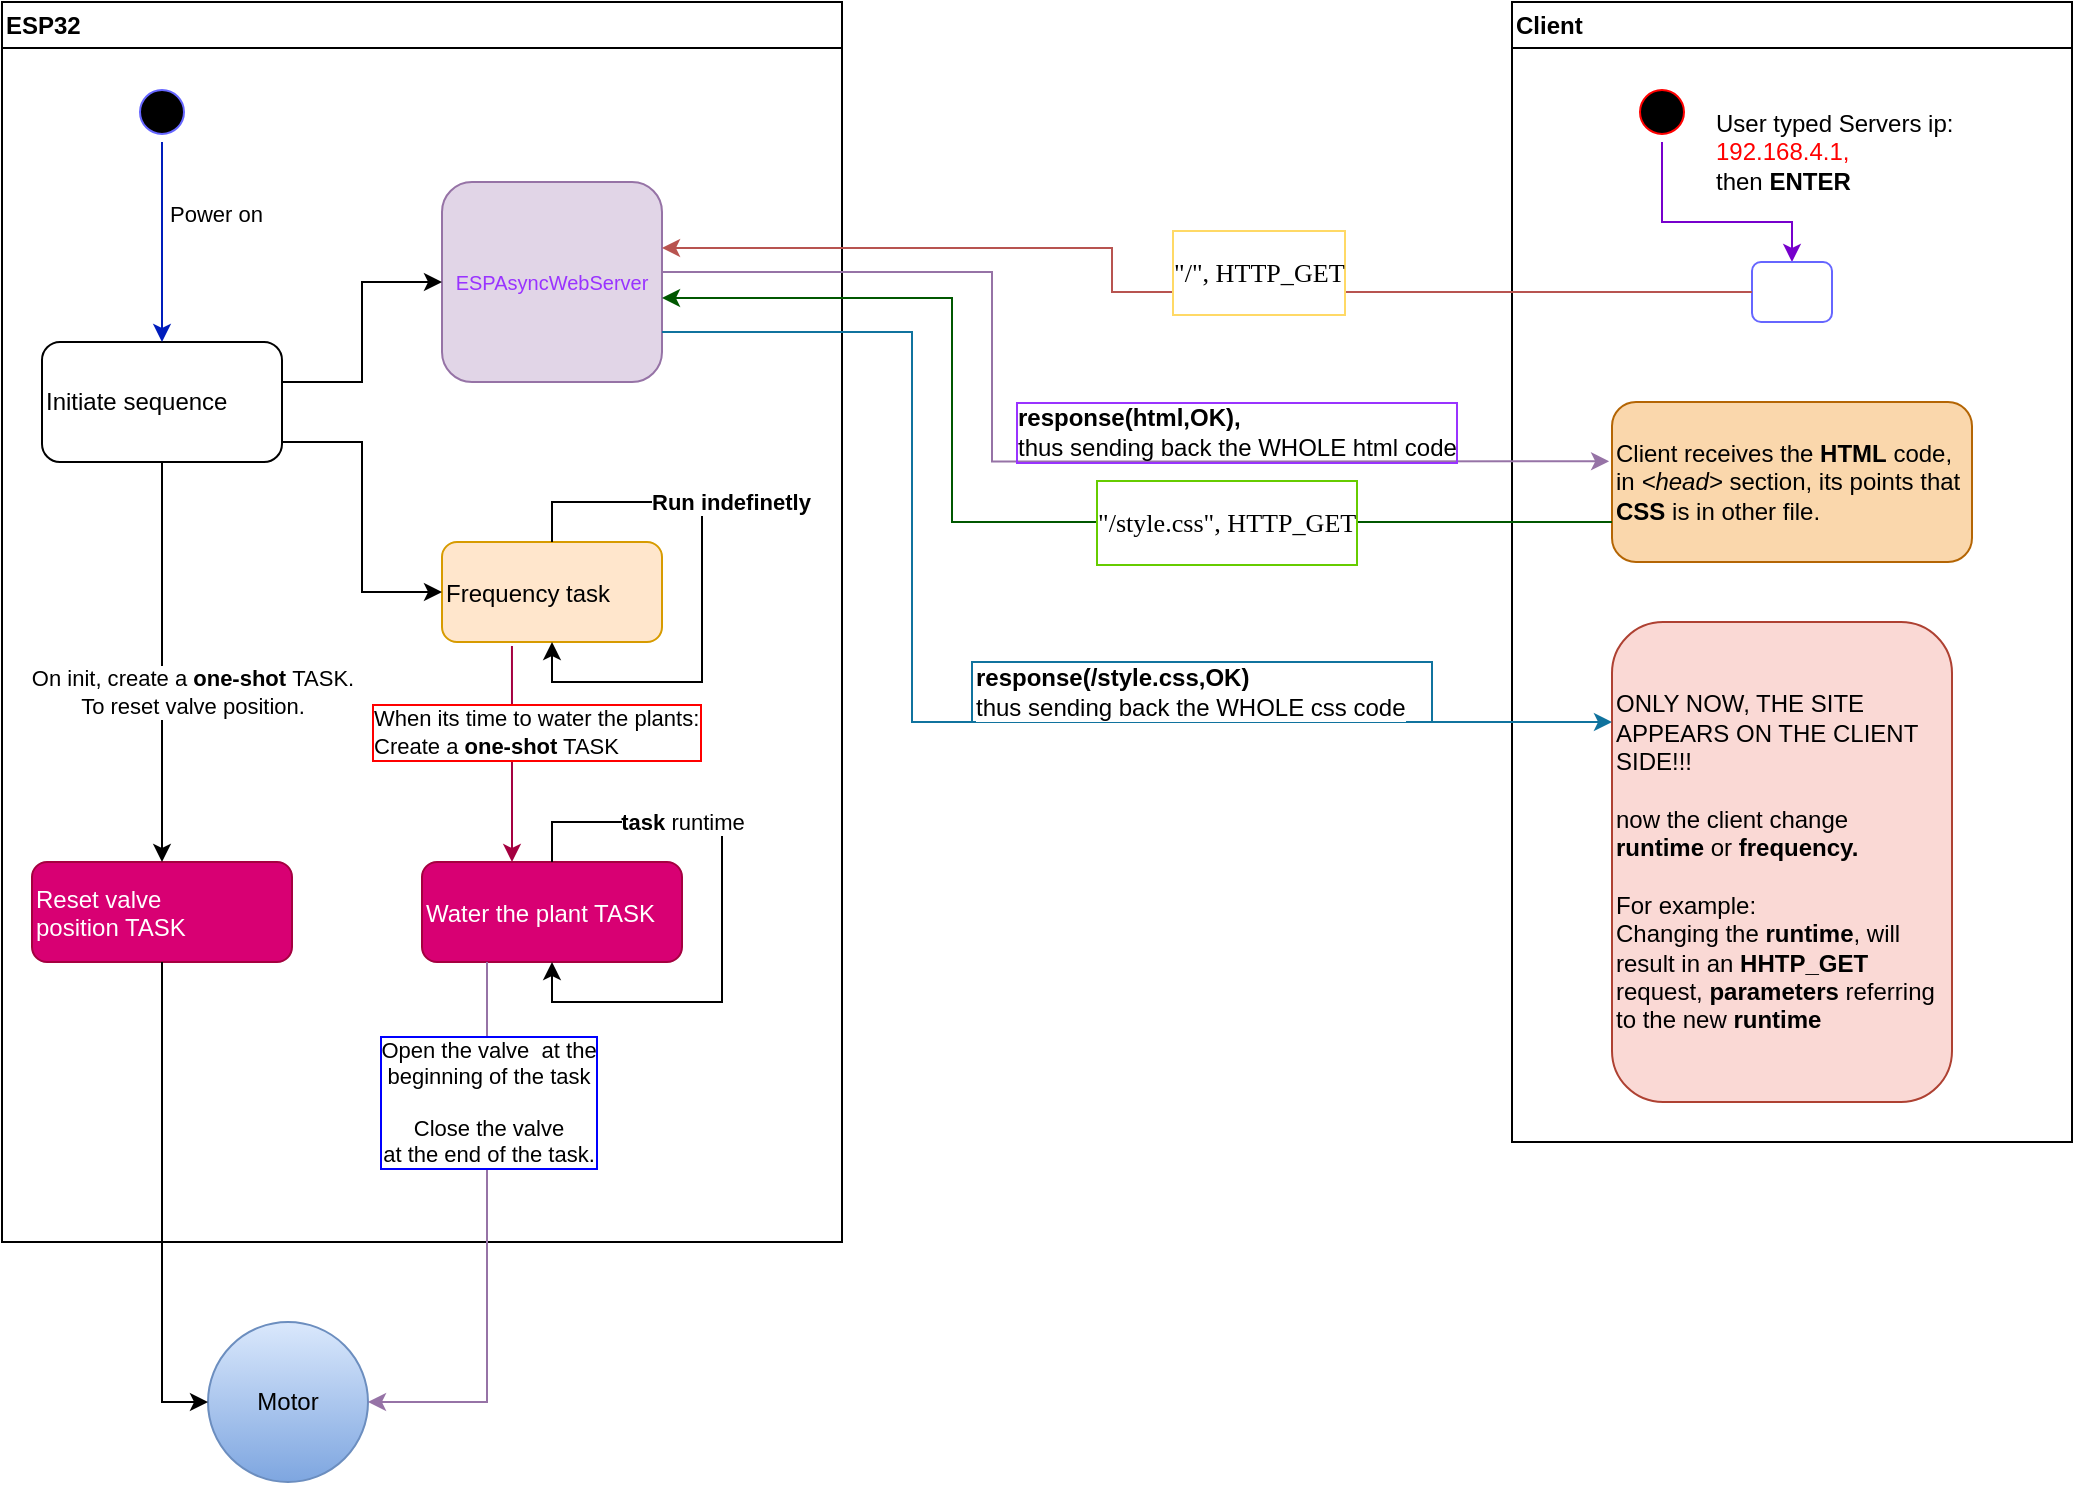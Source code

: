 <mxfile version="12.9.11" type="github">
  <diagram name="Page-1" id="e7e014a7-5840-1c2e-5031-d8a46d1fe8dd">
    <mxGraphModel dx="1127" dy="645" grid="1" gridSize="10" guides="1" tooltips="1" connect="1" arrows="1" fold="1" page="1" pageScale="1" pageWidth="1169" pageHeight="826" background="#ffffff" math="0" shadow="0">
      <root>
        <mxCell id="0" />
        <mxCell id="1" parent="0" />
        <mxCell id="2" value="ESP32" style="swimlane;whiteSpace=wrap;startSize=23;align=left;" parent="1" vertex="1">
          <mxGeometry x="67" y="50" width="420" height="620" as="geometry" />
        </mxCell>
        <mxCell id="7" value="ESPAsyncWebServer" style="fillColor=#e1d5e7;strokeColor=#9673a6;rounded=1;align=center;fontSize=10;fontColor=#9933FF;" parent="2" vertex="1">
          <mxGeometry x="220" y="90" width="110" height="100" as="geometry" />
        </mxCell>
        <mxCell id="mlgsU4gfoJJG3dl1iYJq-49" style="edgeStyle=orthogonalEdgeStyle;rounded=0;orthogonalLoop=1;jettySize=auto;html=1;exitX=0.318;exitY=1.04;exitDx=0;exitDy=0;exitPerimeter=0;fillColor=#d80073;strokeColor=#A50040;align=left;" edge="1" parent="2" source="8" target="10">
          <mxGeometry relative="1" as="geometry">
            <Array as="points">
              <mxPoint x="255" y="400" />
              <mxPoint x="255" y="400" />
            </Array>
          </mxGeometry>
        </mxCell>
        <mxCell id="mlgsU4gfoJJG3dl1iYJq-52" value="When its time to water the plants:&lt;br&gt;Create a &lt;b&gt;one-shot&lt;/b&gt; TASK" style="edgeLabel;html=1;align=left;verticalAlign=middle;resizable=0;points=[];labelBorderColor=#FF0000;" vertex="1" connectable="0" parent="mlgsU4gfoJJG3dl1iYJq-49">
          <mxGeometry x="-0.204" y="2" relative="1" as="geometry">
            <mxPoint x="-73.99" as="offset" />
          </mxGeometry>
        </mxCell>
        <mxCell id="8" value="Frequency task" style="fillColor=#ffe6cc;strokeColor=#d79b00;rounded=1;align=left;" parent="2" vertex="1">
          <mxGeometry x="220" y="270" width="110" height="50" as="geometry" />
        </mxCell>
        <mxCell id="10" value="Water the plant TASK" style="fillColor=#d80073;strokeColor=#A50040;fontColor=#ffffff;rounded=1;align=left;" parent="2" vertex="1">
          <mxGeometry x="210" y="430" width="130" height="50" as="geometry" />
        </mxCell>
        <mxCell id="mlgsU4gfoJJG3dl1iYJq-48" style="edgeStyle=orthogonalEdgeStyle;rounded=0;orthogonalLoop=1;jettySize=auto;html=1;entryX=0.5;entryY=1;entryDx=0;entryDy=0;align=left;" edge="1" parent="2" source="8" target="8">
          <mxGeometry relative="1" as="geometry" />
        </mxCell>
        <mxCell id="mlgsU4gfoJJG3dl1iYJq-51" value="&lt;b&gt;Run indefinetly&lt;/b&gt;" style="edgeLabel;html=1;align=left;verticalAlign=middle;resizable=0;points=[];" vertex="1" connectable="0" parent="mlgsU4gfoJJG3dl1iYJq-48">
          <mxGeometry x="-0.514" relative="1" as="geometry">
            <mxPoint as="offset" />
          </mxGeometry>
        </mxCell>
        <mxCell id="mlgsU4gfoJJG3dl1iYJq-57" style="edgeStyle=orthogonalEdgeStyle;rounded=0;orthogonalLoop=1;jettySize=auto;html=1;entryX=0;entryY=0.5;entryDx=0;entryDy=0;align=left;" edge="1" parent="2" source="mlgsU4gfoJJG3dl1iYJq-53" target="7">
          <mxGeometry relative="1" as="geometry">
            <Array as="points">
              <mxPoint x="180" y="190" />
              <mxPoint x="180" y="140" />
            </Array>
          </mxGeometry>
        </mxCell>
        <mxCell id="mlgsU4gfoJJG3dl1iYJq-58" style="edgeStyle=orthogonalEdgeStyle;rounded=0;orthogonalLoop=1;jettySize=auto;html=1;entryX=0;entryY=0.5;entryDx=0;entryDy=0;align=left;" edge="1" parent="2" source="mlgsU4gfoJJG3dl1iYJq-53" target="8">
          <mxGeometry relative="1" as="geometry">
            <Array as="points">
              <mxPoint x="180" y="220" />
              <mxPoint x="180" y="295" />
            </Array>
          </mxGeometry>
        </mxCell>
        <mxCell id="mlgsU4gfoJJG3dl1iYJq-53" value="Initiate sequence" style="rounded=1;whiteSpace=wrap;html=1;align=left;" vertex="1" parent="2">
          <mxGeometry x="20" y="170" width="120" height="60" as="geometry" />
        </mxCell>
        <mxCell id="mlgsU4gfoJJG3dl1iYJq-55" style="edgeStyle=orthogonalEdgeStyle;rounded=0;orthogonalLoop=1;jettySize=auto;html=1;fillColor=#0050ef;strokeColor=#001DBC;align=left;" edge="1" parent="2" source="mlgsU4gfoJJG3dl1iYJq-54" target="mlgsU4gfoJJG3dl1iYJq-53">
          <mxGeometry relative="1" as="geometry" />
        </mxCell>
        <mxCell id="mlgsU4gfoJJG3dl1iYJq-56" value="Power on" style="edgeLabel;html=1;align=left;verticalAlign=middle;resizable=0;points=[];" vertex="1" connectable="0" parent="mlgsU4gfoJJG3dl1iYJq-55">
          <mxGeometry x="-0.28" y="2" relative="1" as="geometry">
            <mxPoint as="offset" />
          </mxGeometry>
        </mxCell>
        <mxCell id="mlgsU4gfoJJG3dl1iYJq-54" value="" style="ellipse;shape=startState;fillColor=#000000;strokeColor=#6666FF;align=left;" vertex="1" parent="2">
          <mxGeometry x="65" y="40" width="30" height="30" as="geometry" />
        </mxCell>
        <mxCell id="mlgsU4gfoJJG3dl1iYJq-79" style="edgeStyle=orthogonalEdgeStyle;rounded=0;orthogonalLoop=1;jettySize=auto;html=1;entryX=0.5;entryY=1;entryDx=0;entryDy=0;align=left;" edge="1" parent="2" source="10" target="10">
          <mxGeometry relative="1" as="geometry" />
        </mxCell>
        <mxCell id="mlgsU4gfoJJG3dl1iYJq-80" value="&lt;b&gt;task &lt;/b&gt;runtime" style="edgeLabel;html=1;align=center;verticalAlign=middle;resizable=0;points=[];" vertex="1" connectable="0" parent="mlgsU4gfoJJG3dl1iYJq-79">
          <mxGeometry x="-0.433" relative="1" as="geometry">
            <mxPoint as="offset" />
          </mxGeometry>
        </mxCell>
        <mxCell id="mlgsU4gfoJJG3dl1iYJq-81" value="Reset valve &#xa;position TASK" style="fillColor=#d80073;strokeColor=#A50040;fontColor=#ffffff;rounded=1;align=left;" vertex="1" parent="2">
          <mxGeometry x="15" y="430" width="130" height="50" as="geometry" />
        </mxCell>
        <mxCell id="mlgsU4gfoJJG3dl1iYJq-82" style="edgeStyle=orthogonalEdgeStyle;rounded=0;orthogonalLoop=1;jettySize=auto;html=1;align=left;" edge="1" parent="2" source="mlgsU4gfoJJG3dl1iYJq-53" target="mlgsU4gfoJJG3dl1iYJq-81">
          <mxGeometry relative="1" as="geometry" />
        </mxCell>
        <mxCell id="mlgsU4gfoJJG3dl1iYJq-84" value="&lt;span style=&quot;text-align: left&quot;&gt;On init, c&lt;/span&gt;&lt;span style=&quot;text-align: left&quot;&gt;reate a&amp;nbsp;&lt;/span&gt;&lt;b style=&quot;text-align: left&quot;&gt;one-shot&lt;/b&gt;&lt;span style=&quot;text-align: left&quot;&gt;&amp;nbsp;TASK.&lt;br&gt;To reset valve position.&lt;br&gt;&lt;/span&gt;" style="edgeLabel;html=1;align=center;verticalAlign=middle;resizable=0;points=[];" vertex="1" connectable="0" parent="mlgsU4gfoJJG3dl1iYJq-82">
          <mxGeometry x="-0.254" y="1" relative="1" as="geometry">
            <mxPoint x="14" y="40" as="offset" />
          </mxGeometry>
        </mxCell>
        <mxCell id="3" value="Client" style="swimlane;whiteSpace=wrap;align=left;" parent="1" vertex="1">
          <mxGeometry x="822" y="50" width="280" height="570" as="geometry" />
        </mxCell>
        <mxCell id="mlgsU4gfoJJG3dl1iYJq-62" style="edgeStyle=orthogonalEdgeStyle;rounded=0;orthogonalLoop=1;jettySize=auto;html=1;entryX=0.5;entryY=0;entryDx=0;entryDy=0;fillColor=#aa00ff;strokeColor=#7700CC;align=left;" edge="1" parent="3" source="13" target="mlgsU4gfoJJG3dl1iYJq-61">
          <mxGeometry relative="1" as="geometry">
            <Array as="points">
              <mxPoint x="75" y="110" />
              <mxPoint x="140" y="110" />
            </Array>
          </mxGeometry>
        </mxCell>
        <mxCell id="13" value="" style="ellipse;shape=startState;fillColor=#000000;strokeColor=#ff0000;align=left;" parent="3" vertex="1">
          <mxGeometry x="60" y="40" width="30" height="30" as="geometry" />
        </mxCell>
        <mxCell id="mlgsU4gfoJJG3dl1iYJq-61" value="" style="rounded=1;whiteSpace=wrap;html=1;strokeColor=#6666FF;align=left;" vertex="1" parent="3">
          <mxGeometry x="120" y="130" width="40" height="30" as="geometry" />
        </mxCell>
        <mxCell id="mlgsU4gfoJJG3dl1iYJq-63" value="User typed Servers ip: &lt;br&gt;&lt;font color=&quot;#ff0000&quot;&gt;192.168.4.1, &lt;/font&gt;&lt;br&gt;then &lt;b&gt;ENTER&lt;/b&gt;" style="text;html=1;align=left;verticalAlign=middle;resizable=0;points=[];autosize=1;" vertex="1" parent="3">
          <mxGeometry x="100" y="50" width="130" height="50" as="geometry" />
        </mxCell>
        <mxCell id="mlgsU4gfoJJG3dl1iYJq-65" value="Client receives the &lt;b&gt;HTML&lt;/b&gt; code,&lt;br&gt;in &lt;i&gt;&amp;lt;head&amp;gt;&lt;/i&gt; section, its points that &lt;b&gt;CSS&lt;/b&gt; is in other file." style="rounded=1;whiteSpace=wrap;html=1;strokeColor=#b46504;align=left;fillColor=#fad7ac;" vertex="1" parent="3">
          <mxGeometry x="50" y="200" width="180" height="80" as="geometry" />
        </mxCell>
        <mxCell id="mlgsU4gfoJJG3dl1iYJq-72" value="ONLY NOW, THE SITE APPEARS ON THE CLIENT SIDE!!!&lt;br&gt;&lt;br&gt;now the client change &lt;b&gt;runtime&lt;/b&gt;&amp;nbsp;or &lt;b&gt;frequency.&lt;/b&gt;&lt;br&gt;&lt;br&gt;For example:&lt;br&gt;Changing the &lt;b&gt;runtime&lt;/b&gt;, will result in an &lt;b&gt;HHTP_GET &lt;/b&gt;request,&amp;nbsp;&lt;b&gt;parameters&lt;/b&gt;&amp;nbsp;referring to the new &lt;b&gt;runtime&lt;/b&gt;" style="rounded=1;whiteSpace=wrap;html=1;strokeColor=#ae4132;align=left;fillColor=#fad9d5;" vertex="1" parent="3">
          <mxGeometry x="50" y="310" width="170" height="240" as="geometry" />
        </mxCell>
        <mxCell id="mlgsU4gfoJJG3dl1iYJq-44" style="edgeStyle=orthogonalEdgeStyle;rounded=0;orthogonalLoop=1;jettySize=auto;html=1;exitX=0;exitY=0.5;exitDx=0;exitDy=0;fillColor=#f8cecc;strokeColor=#b85450;align=left;" edge="1" parent="1" source="mlgsU4gfoJJG3dl1iYJq-61">
          <mxGeometry relative="1" as="geometry">
            <mxPoint x="397" y="173" as="targetPoint" />
            <Array as="points">
              <mxPoint x="622" y="195" />
              <mxPoint x="622" y="173" />
            </Array>
          </mxGeometry>
        </mxCell>
        <mxCell id="mlgsU4gfoJJG3dl1iYJq-45" value="&lt;pre style=&quot;font-family: &amp;quot;jetbrains mono&amp;quot; ; font-size: 9.8pt&quot;&gt;&quot;/&quot;, HTTP_GET&lt;/pre&gt;" style="text;html=1;align=left;verticalAlign=middle;resizable=0;points=[];autosize=1;labelBackgroundColor=#ffffff;labelBorderColor=#FFD966;" vertex="1" parent="1">
          <mxGeometry x="650" y="160" width="100" height="50" as="geometry" />
        </mxCell>
        <mxCell id="mlgsU4gfoJJG3dl1iYJq-46" style="edgeStyle=orthogonalEdgeStyle;rounded=0;orthogonalLoop=1;jettySize=auto;html=1;fillColor=#e1d5e7;strokeColor=#9673a6;exitX=1;exitY=0.5;exitDx=0;exitDy=0;entryX=-0.008;entryY=0.371;entryDx=0;entryDy=0;entryPerimeter=0;align=left;" edge="1" parent="1" source="7" target="mlgsU4gfoJJG3dl1iYJq-65">
          <mxGeometry relative="1" as="geometry">
            <mxPoint x="872" y="270" as="targetPoint" />
            <Array as="points">
              <mxPoint x="562" y="185" />
              <mxPoint x="562" y="280" />
            </Array>
          </mxGeometry>
        </mxCell>
        <mxCell id="mlgsU4gfoJJG3dl1iYJq-47" value="&lt;b&gt;response(html,OK),&lt;/b&gt; &lt;br&gt;thus sending back the WHOLE html code" style="text;html=1;align=left;verticalAlign=middle;resizable=0;points=[];autosize=1;labelBorderColor=#9933FF;" vertex="1" parent="1">
          <mxGeometry x="572" y="250" width="230" height="30" as="geometry" />
        </mxCell>
        <mxCell id="mlgsU4gfoJJG3dl1iYJq-68" style="edgeStyle=orthogonalEdgeStyle;rounded=0;orthogonalLoop=1;jettySize=auto;html=1;fillColor=#008a00;strokeColor=#005700;exitX=0;exitY=0.75;exitDx=0;exitDy=0;align=left;" edge="1" parent="1" source="mlgsU4gfoJJG3dl1iYJq-65">
          <mxGeometry relative="1" as="geometry">
            <mxPoint x="397" y="198" as="targetPoint" />
            <Array as="points">
              <mxPoint x="542" y="310" />
              <mxPoint x="542" y="198" />
            </Array>
          </mxGeometry>
        </mxCell>
        <mxCell id="mlgsU4gfoJJG3dl1iYJq-69" value="&lt;pre style=&quot;font-family: &amp;quot;jetbrains mono&amp;quot; ; font-size: 9.8pt&quot;&gt;&lt;span&gt;&quot;/style.css&quot;&lt;/span&gt;, HTTP_GET&lt;/pre&gt;" style="edgeLabel;html=1;align=left;verticalAlign=middle;resizable=0;points=[];labelBackgroundColor=#ffffff;labelBorderColor=#66CC00;" vertex="1" connectable="0" parent="mlgsU4gfoJJG3dl1iYJq-68">
          <mxGeometry x="-0.463" y="-1" relative="1" as="geometry">
            <mxPoint x="-102.5" y="1" as="offset" />
          </mxGeometry>
        </mxCell>
        <mxCell id="mlgsU4gfoJJG3dl1iYJq-70" style="edgeStyle=orthogonalEdgeStyle;rounded=0;orthogonalLoop=1;jettySize=auto;html=1;exitX=1;exitY=0.75;exitDx=0;exitDy=0;fillColor=#b1ddf0;strokeColor=#10739e;align=left;" edge="1" parent="1" source="7">
          <mxGeometry relative="1" as="geometry">
            <mxPoint x="872" y="410" as="targetPoint" />
            <Array as="points">
              <mxPoint x="522" y="215" />
              <mxPoint x="522" y="410" />
            </Array>
          </mxGeometry>
        </mxCell>
        <mxCell id="mlgsU4gfoJJG3dl1iYJq-71" value="&lt;b&gt;response(/style.css,OK)&lt;/b&gt;&lt;br&gt;thus sending back the WHOLE css code" style="text;html=1;align=left;verticalAlign=middle;resizable=0;points=[];autosize=1;labelBorderColor=none;labelBackgroundColor=#ffffff;fillColor=none;strokeColor=#10739e;" vertex="1" parent="1">
          <mxGeometry x="552" y="380" width="230" height="30" as="geometry" />
        </mxCell>
        <mxCell id="mlgsU4gfoJJG3dl1iYJq-76" value="Motor" style="ellipse;whiteSpace=wrap;html=1;aspect=fixed;rounded=1;labelBackgroundColor=none;strokeColor=#6c8ebf;fillColor=#dae8fc;align=center;gradientColor=#7ea6e0;" vertex="1" parent="1">
          <mxGeometry x="170" y="710" width="80" height="80" as="geometry" />
        </mxCell>
        <mxCell id="mlgsU4gfoJJG3dl1iYJq-77" style="edgeStyle=orthogonalEdgeStyle;rounded=0;orthogonalLoop=1;jettySize=auto;html=1;exitX=0.25;exitY=1;exitDx=0;exitDy=0;align=left;labelBorderColor=none;fillColor=#e1d5e7;strokeColor=#9673a6;" edge="1" parent="1" source="10" target="mlgsU4gfoJJG3dl1iYJq-76">
          <mxGeometry relative="1" as="geometry">
            <Array as="points">
              <mxPoint x="310" y="750" />
            </Array>
          </mxGeometry>
        </mxCell>
        <mxCell id="mlgsU4gfoJJG3dl1iYJq-78" value="Open the valve&amp;nbsp; at the &lt;br&gt;beginning of the task&lt;br&gt;&lt;br&gt;Close the valve&lt;br&gt;at the end of the task." style="edgeLabel;html=1;align=center;verticalAlign=middle;resizable=0;points=[];labelBorderColor=#0000FF;" vertex="1" connectable="0" parent="mlgsU4gfoJJG3dl1iYJq-77">
          <mxGeometry x="-0.38" y="3" relative="1" as="geometry">
            <mxPoint x="-2.5" y="-16.67" as="offset" />
          </mxGeometry>
        </mxCell>
        <mxCell id="mlgsU4gfoJJG3dl1iYJq-83" style="edgeStyle=orthogonalEdgeStyle;rounded=0;orthogonalLoop=1;jettySize=auto;html=1;entryX=0;entryY=0.5;entryDx=0;entryDy=0;align=left;exitX=0.5;exitY=1;exitDx=0;exitDy=0;" edge="1" parent="1" source="mlgsU4gfoJJG3dl1iYJq-81" target="mlgsU4gfoJJG3dl1iYJq-76">
          <mxGeometry relative="1" as="geometry" />
        </mxCell>
      </root>
    </mxGraphModel>
  </diagram>
</mxfile>
